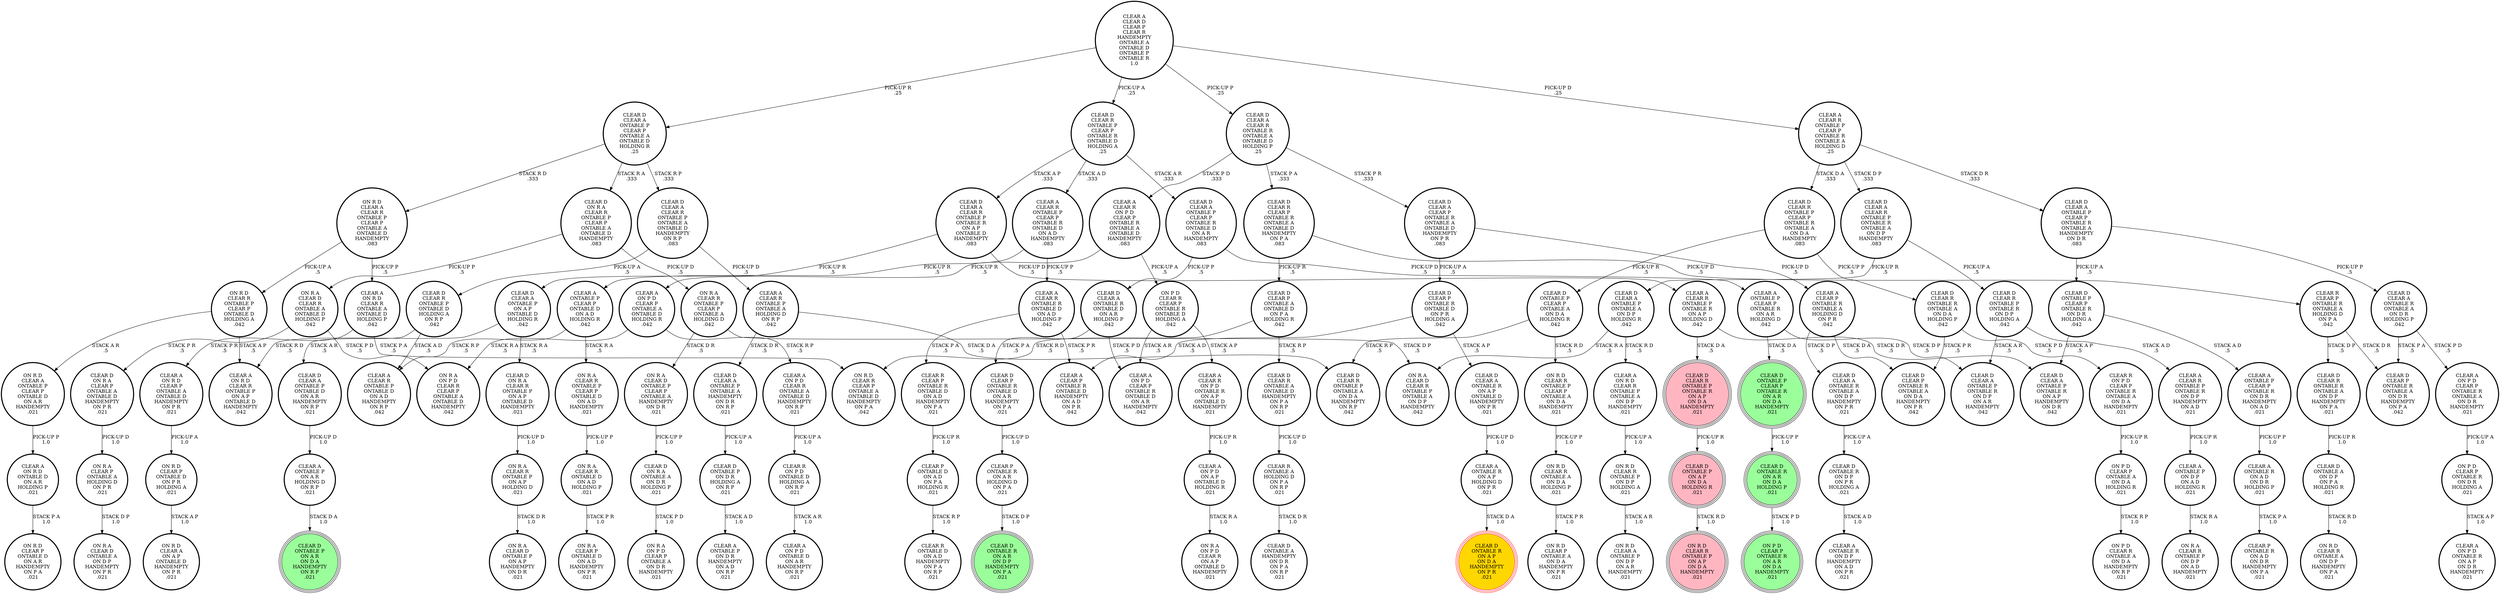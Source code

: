 digraph {
"CLEAR D\nCLEAR A\nCLEAR R\nONTABLE P\nONTABLE A\nONTABLE D\nHANDEMPTY\nON R P\n.083\n" -> "CLEAR D\nCLEAR R\nONTABLE P\nONTABLE D\nHOLDING A\nON R P\n.042\n"[label="PICK-UP A\n.5\n"];
"CLEAR D\nCLEAR A\nCLEAR R\nONTABLE P\nONTABLE A\nONTABLE D\nHANDEMPTY\nON R P\n.083\n" -> "CLEAR A\nCLEAR R\nONTABLE P\nONTABLE A\nHOLDING D\nON R P\n.042\n"[label="PICK-UP D\n.5\n"];
"CLEAR D\nON R A\nCLEAR R\nONTABLE P\nON A P\nONTABLE D\nHANDEMPTY\n.021\n" -> "ON R A\nCLEAR R\nONTABLE P\nON A P\nHOLDING D\n.021\n"[label="PICK-UP D\n1.0\n"];
"CLEAR D\nONTABLE P\nCLEAR P\nONTABLE R\nON A R\nON D A\nHANDEMPTY\n.021\n" -> "CLEAR D\nONTABLE R\nON A R\nON D A\nHOLDING P\n.021\n"[label="PICK-UP P\n1.0\n"];
"CLEAR D\nCLEAR A\nCLEAR R\nONTABLE P\nONTABLE R\nON A P\nONTABLE D\nHANDEMPTY\n.083\n" -> "CLEAR D\nCLEAR A\nONTABLE P\nON A P\nONTABLE D\nHOLDING R\n.042\n"[label="PICK-UP R\n.5\n"];
"CLEAR D\nCLEAR A\nCLEAR R\nONTABLE P\nONTABLE R\nON A P\nONTABLE D\nHANDEMPTY\n.083\n" -> "CLEAR A\nCLEAR R\nONTABLE P\nONTABLE R\nON A P\nHOLDING D\n.042\n"[label="PICK-UP D\n.5\n"];
"CLEAR A\nCLEAR R\nONTABLE P\nCLEAR P\nONTABLE R\nONTABLE A\nHOLDING D\n.25\n" -> "CLEAR D\nCLEAR A\nCLEAR R\nONTABLE P\nONTABLE R\nONTABLE A\nON D P\nHANDEMPTY\n.083\n"[label="STACK D P\n.333\n"];
"CLEAR A\nCLEAR R\nONTABLE P\nCLEAR P\nONTABLE R\nONTABLE A\nHOLDING D\n.25\n" -> "CLEAR D\nCLEAR R\nONTABLE P\nCLEAR P\nONTABLE R\nONTABLE A\nON D A\nHANDEMPTY\n.083\n"[label="STACK D A\n.333\n"];
"CLEAR A\nCLEAR R\nONTABLE P\nCLEAR P\nONTABLE R\nONTABLE A\nHOLDING D\n.25\n" -> "CLEAR D\nCLEAR A\nONTABLE P\nCLEAR P\nONTABLE R\nONTABLE A\nHANDEMPTY\nON D R\n.083\n"[label="STACK D R\n.333\n"];
"CLEAR A\nCLEAR R\nON P D\nCLEAR P\nONTABLE R\nONTABLE A\nONTABLE D\nHANDEMPTY\n.083\n" -> "ON P D\nCLEAR R\nCLEAR P\nONTABLE R\nONTABLE D\nHOLDING A\n.042\n"[label="PICK-UP A\n.5\n"];
"CLEAR A\nCLEAR R\nON P D\nCLEAR P\nONTABLE R\nONTABLE A\nONTABLE D\nHANDEMPTY\n.083\n" -> "CLEAR A\nON P D\nCLEAR P\nONTABLE A\nONTABLE D\nHOLDING R\n.042\n"[label="PICK-UP R\n.5\n"];
"ON R D\nCLEAR R\nONTABLE P\nCLEAR P\nONTABLE D\nHOLDING A\n.042\n" -> "CLEAR A\nON R D\nCLEAR R\nONTABLE P\nON A P\nONTABLE D\nHANDEMPTY\n.042\n"[label="STACK A P\n.5\n"];
"ON R D\nCLEAR R\nONTABLE P\nCLEAR P\nONTABLE D\nHOLDING A\n.042\n" -> "ON R D\nCLEAR A\nONTABLE P\nCLEAR P\nONTABLE D\nON A R\nHANDEMPTY\n.021\n"[label="STACK A R\n.5\n"];
"CLEAR A\nON R D\nCLEAR R\nONTABLE A\nONTABLE D\nHOLDING P\n.042\n" -> "ON R D\nCLEAR R\nCLEAR P\nONTABLE A\nONTABLE D\nHANDEMPTY\nON P A\n.042\n"[label="STACK P A\n.5\n"];
"CLEAR A\nON R D\nCLEAR R\nONTABLE A\nONTABLE D\nHOLDING P\n.042\n" -> "CLEAR A\nON R D\nCLEAR P\nONTABLE A\nONTABLE D\nHANDEMPTY\nON P R\n.021\n"[label="STACK P R\n.5\n"];
"CLEAR D\nONTABLE R\nON A R\nON D A\nHOLDING P\n.021\n" -> "ON P D\nCLEAR P\nONTABLE R\nON A R\nON D A\nHANDEMPTY\n.021\n"[label="STACK P D\n1.0\n"];
"CLEAR A\nONTABLE R\nON A P\nHOLDING D\nON P R\n.021\n" -> "CLEAR D\nONTABLE R\nON A P\nON D A\nHANDEMPTY\nON P R\n.021\n"[label="STACK D A\n1.0\n"];
"CLEAR D\nCLEAR R\nONTABLE P\nCLEAR P\nONTABLE R\nONTABLE D\nHOLDING A\n.25\n" -> "CLEAR D\nCLEAR A\nCLEAR R\nONTABLE P\nONTABLE R\nON A P\nONTABLE D\nHANDEMPTY\n.083\n"[label="STACK A P\n.333\n"];
"CLEAR D\nCLEAR R\nONTABLE P\nCLEAR P\nONTABLE R\nONTABLE D\nHOLDING A\n.25\n" -> "CLEAR D\nCLEAR A\nONTABLE P\nCLEAR P\nONTABLE R\nONTABLE D\nON A R\nHANDEMPTY\n.083\n"[label="STACK A R\n.333\n"];
"CLEAR D\nCLEAR R\nONTABLE P\nCLEAR P\nONTABLE R\nONTABLE D\nHOLDING A\n.25\n" -> "CLEAR A\nCLEAR R\nONTABLE P\nCLEAR P\nONTABLE R\nONTABLE D\nON A D\nHANDEMPTY\n.083\n"[label="STACK A D\n.333\n"];
"ON R A\nCLEAR R\nONTABLE D\nON A D\nHOLDING P\n.021\n" -> "ON R A\nCLEAR P\nONTABLE D\nON A D\nHANDEMPTY\nON P R\n.021\n"[label="STACK P R\n1.0\n"];
"ON R D\nCLEAR R\nONTABLE P\nON D P\nHOLDING A\n.021\n" -> "ON R D\nCLEAR A\nONTABLE P\nON D P\nON A R\nHANDEMPTY\n.021\n"[label="STACK A R\n1.0\n"];
"CLEAR R\nCLEAR P\nONTABLE R\nONTABLE A\nHOLDING D\nON P A\n.042\n" -> "CLEAR D\nCLEAR P\nONTABLE R\nONTABLE A\nON D R\nHANDEMPTY\nON P A\n.042\n"[label="STACK D R\n.5\n"];
"CLEAR R\nCLEAR P\nONTABLE R\nONTABLE A\nHOLDING D\nON P A\n.042\n" -> "CLEAR D\nCLEAR R\nONTABLE R\nONTABLE A\nON D P\nHANDEMPTY\nON P A\n.021\n"[label="STACK D P\n.5\n"];
"CLEAR D\nCLEAR P\nONTABLE R\nONTABLE D\nON A R\nHANDEMPTY\nON P A\n.021\n" -> "CLEAR P\nONTABLE R\nON A R\nHOLDING D\nON P A\n.021\n"[label="PICK-UP D\n1.0\n"];
"CLEAR A\nCLEAR P\nONTABLE R\nONTABLE A\nHOLDING D\nON P R\n.042\n" -> "CLEAR D\nCLEAR A\nONTABLE R\nONTABLE A\nON D P\nHANDEMPTY\nON P R\n.021\n"[label="STACK D P\n.5\n"];
"CLEAR A\nCLEAR P\nONTABLE R\nONTABLE A\nHOLDING D\nON P R\n.042\n" -> "CLEAR D\nCLEAR P\nONTABLE R\nONTABLE A\nON D A\nHANDEMPTY\nON P R\n.042\n"[label="STACK D A\n.5\n"];
"CLEAR A\nONTABLE P\nCLEAR P\nONTABLE D\nON A D\nHOLDING R\n.042\n" -> "CLEAR A\nCLEAR R\nONTABLE P\nONTABLE D\nON A D\nHANDEMPTY\nON R P\n.042\n"[label="STACK R P\n.5\n"];
"CLEAR A\nONTABLE P\nCLEAR P\nONTABLE D\nON A D\nHOLDING R\n.042\n" -> "ON R A\nCLEAR R\nONTABLE P\nCLEAR P\nONTABLE D\nON A D\nHANDEMPTY\n.021\n"[label="STACK R A\n.5\n"];
"CLEAR D\nONTABLE P\nCLEAR P\nONTABLE R\nON D R\nHOLDING A\n.042\n" -> "CLEAR A\nONTABLE P\nCLEAR P\nONTABLE R\nON D R\nHANDEMPTY\nON A D\n.021\n"[label="STACK A D\n.5\n"];
"CLEAR D\nONTABLE P\nCLEAR P\nONTABLE R\nON D R\nHOLDING A\n.042\n" -> "CLEAR D\nCLEAR A\nONTABLE P\nONTABLE R\nON A P\nHANDEMPTY\nON D R\n.042\n"[label="STACK A P\n.5\n"];
"CLEAR A\nCLEAR R\nON P D\nONTABLE R\nON A P\nONTABLE D\nHANDEMPTY\n.021\n" -> "CLEAR A\nON P D\nON A P\nONTABLE D\nHOLDING R\n.021\n"[label="PICK-UP R\n1.0\n"];
"CLEAR D\nCLEAR A\nONTABLE P\nONTABLE A\nON D P\nHOLDING R\n.042\n" -> "ON R A\nCLEAR D\nCLEAR R\nONTABLE P\nONTABLE A\nON D P\nHANDEMPTY\n.042\n"[label="STACK R A\n.5\n"];
"CLEAR D\nCLEAR A\nONTABLE P\nONTABLE A\nON D P\nHOLDING R\n.042\n" -> "CLEAR A\nON R D\nCLEAR R\nONTABLE P\nONTABLE A\nON D P\nHANDEMPTY\n.021\n"[label="STACK R D\n.5\n"];
"ON P D\nCLEAR P\nONTABLE R\nON D R\nHOLDING A\n.021\n" -> "CLEAR A\nON P D\nONTABLE R\nON A P\nON D R\nHANDEMPTY\n.021\n"[label="STACK A P\n1.0\n"];
"CLEAR D\nCLEAR A\nONTABLE P\nONTABLE D\nON A R\nHANDEMPTY\nON R P\n.021\n" -> "CLEAR A\nONTABLE P\nON A R\nHOLDING D\nON R P\n.021\n"[label="PICK-UP D\n1.0\n"];
"CLEAR A\nON R D\nONTABLE D\nON A R\nHOLDING P\n.021\n" -> "ON R D\nCLEAR P\nONTABLE D\nON A R\nHANDEMPTY\nON P A\n.021\n"[label="STACK P A\n1.0\n"];
"CLEAR D\nCLEAR R\nONTABLE R\nONTABLE A\nON D P\nHANDEMPTY\nON P A\n.021\n" -> "CLEAR D\nONTABLE A\nON D P\nON P A\nHOLDING R\n.021\n"[label="PICK-UP R\n1.0\n"];
"CLEAR R\nONTABLE A\nHOLDING D\nON P A\nON R P\n.021\n" -> "CLEAR D\nONTABLE A\nHANDEMPTY\nON D R\nON P A\nON R P\n.021\n"[label="STACK D R\n1.0\n"];
"CLEAR R\nON P D\nONTABLE D\nHOLDING A\nON R P\n.021\n" -> "CLEAR A\nON P D\nONTABLE D\nON A R\nHANDEMPTY\nON R P\n.021\n"[label="STACK A R\n1.0\n"];
"CLEAR D\nCLEAR A\nONTABLE R\nONTABLE D\nON A R\nHOLDING P\n.042\n" -> "CLEAR A\nON P D\nCLEAR P\nONTABLE R\nONTABLE D\nON A R\nHANDEMPTY\n.042\n"[label="STACK P D\n.5\n"];
"CLEAR D\nCLEAR A\nONTABLE R\nONTABLE D\nON A R\nHOLDING P\n.042\n" -> "CLEAR D\nCLEAR P\nONTABLE R\nONTABLE D\nON A R\nHANDEMPTY\nON P A\n.021\n"[label="STACK P A\n.5\n"];
"ON R A\nCLEAR R\nONTABLE P\nON A P\nHOLDING D\n.021\n" -> "ON R A\nCLEAR D\nONTABLE P\nON A P\nHANDEMPTY\nON D R\n.021\n"[label="STACK D R\n1.0\n"];
"ON R D\nCLEAR R\nONTABLE P\nCLEAR P\nONTABLE A\nON D A\nHANDEMPTY\n.021\n" -> "ON R D\nCLEAR R\nONTABLE A\nON D A\nHOLDING P\n.021\n"[label="PICK-UP P\n1.0\n"];
"CLEAR D\nCLEAR A\nCLEAR P\nONTABLE R\nONTABLE A\nONTABLE D\nHANDEMPTY\nON P R\n.083\n" -> "CLEAR D\nCLEAR P\nONTABLE R\nONTABLE D\nON P R\nHOLDING A\n.042\n"[label="PICK-UP A\n.5\n"];
"CLEAR D\nCLEAR A\nCLEAR P\nONTABLE R\nONTABLE A\nONTABLE D\nHANDEMPTY\nON P R\n.083\n" -> "CLEAR A\nCLEAR P\nONTABLE R\nONTABLE A\nHOLDING D\nON P R\n.042\n"[label="PICK-UP D\n.5\n"];
"ON R D\nCLEAR R\nONTABLE A\nON D A\nHOLDING P\n.021\n" -> "ON R D\nCLEAR P\nONTABLE A\nON D A\nHANDEMPTY\nON P R\n.021\n"[label="STACK P R\n1.0\n"];
"CLEAR D\nCLEAR P\nONTABLE A\nONTABLE D\nON P A\nHOLDING R\n.042\n" -> "ON R D\nCLEAR R\nCLEAR P\nONTABLE A\nONTABLE D\nHANDEMPTY\nON P A\n.042\n"[label="STACK R D\n.5\n"];
"CLEAR D\nCLEAR P\nONTABLE A\nONTABLE D\nON P A\nHOLDING R\n.042\n" -> "CLEAR D\nCLEAR R\nONTABLE A\nONTABLE D\nHANDEMPTY\nON P A\nON R P\n.021\n"[label="STACK R P\n.5\n"];
"CLEAR A\nONTABLE P\nCLEAR P\nONTABLE R\nON D R\nHANDEMPTY\nON A D\n.021\n" -> "CLEAR A\nONTABLE R\nON A D\nON D R\nHOLDING P\n.021\n"[label="PICK-UP P\n1.0\n"];
"CLEAR D\nCLEAR R\nONTABLE P\nCLEAR P\nONTABLE R\nONTABLE A\nON D A\nHANDEMPTY\n.083\n" -> "CLEAR D\nCLEAR R\nONTABLE R\nONTABLE A\nON D A\nHOLDING P\n.042\n"[label="PICK-UP P\n.5\n"];
"CLEAR D\nCLEAR R\nONTABLE P\nCLEAR P\nONTABLE R\nONTABLE A\nON D A\nHANDEMPTY\n.083\n" -> "CLEAR D\nONTABLE P\nCLEAR P\nONTABLE A\nON D A\nHOLDING R\n.042\n"[label="PICK-UP R\n.5\n"];
"CLEAR D\nON R A\nONTABLE A\nON D R\nHOLDING P\n.021\n" -> "ON R A\nON P D\nCLEAR P\nONTABLE A\nON D R\nHANDEMPTY\n.021\n"[label="STACK P D\n1.0\n"];
"CLEAR D\nON R A\nCLEAR P\nONTABLE A\nONTABLE D\nHANDEMPTY\nON P R\n.021\n" -> "ON R A\nCLEAR P\nONTABLE A\nHOLDING D\nON P R\n.021\n"[label="PICK-UP D\n1.0\n"];
"CLEAR A\nCLEAR R\nONTABLE P\nCLEAR P\nONTABLE R\nONTABLE D\nON A D\nHANDEMPTY\n.083\n" -> "CLEAR A\nCLEAR R\nONTABLE R\nONTABLE D\nON A D\nHOLDING P\n.042\n"[label="PICK-UP P\n.5\n"];
"CLEAR A\nCLEAR R\nONTABLE P\nCLEAR P\nONTABLE R\nONTABLE D\nON A D\nHANDEMPTY\n.083\n" -> "CLEAR A\nONTABLE P\nCLEAR P\nONTABLE D\nON A D\nHOLDING R\n.042\n"[label="PICK-UP R\n.5\n"];
"ON R A\nCLEAR D\nCLEAR R\nONTABLE A\nONTABLE D\nHOLDING P\n.042\n" -> "ON R A\nON P D\nCLEAR R\nCLEAR P\nONTABLE A\nONTABLE D\nHANDEMPTY\n.042\n"[label="STACK P D\n.5\n"];
"ON R A\nCLEAR D\nCLEAR R\nONTABLE A\nONTABLE D\nHOLDING P\n.042\n" -> "CLEAR D\nON R A\nCLEAR P\nONTABLE A\nONTABLE D\nHANDEMPTY\nON P R\n.021\n"[label="STACK P R\n.5\n"];
"CLEAR D\nCLEAR A\nONTABLE R\nON A P\nONTABLE D\nHANDEMPTY\nON P R\n.021\n" -> "CLEAR A\nONTABLE R\nON A P\nHOLDING D\nON P R\n.021\n"[label="PICK-UP D\n1.0\n"];
"CLEAR D\nONTABLE P\nCLEAR P\nONTABLE A\nON D A\nHOLDING R\n.042\n" -> "CLEAR D\nCLEAR R\nONTABLE P\nONTABLE A\nON D A\nHANDEMPTY\nON R P\n.042\n"[label="STACK R P\n.5\n"];
"CLEAR D\nONTABLE P\nCLEAR P\nONTABLE A\nON D A\nHOLDING R\n.042\n" -> "ON R D\nCLEAR R\nONTABLE P\nCLEAR P\nONTABLE A\nON D A\nHANDEMPTY\n.021\n"[label="STACK R D\n.5\n"];
"CLEAR D\nCLEAR A\nCLEAR R\nONTABLE R\nONTABLE A\nONTABLE D\nHOLDING P\n.25\n" -> "CLEAR D\nCLEAR R\nCLEAR P\nONTABLE R\nONTABLE A\nONTABLE D\nHANDEMPTY\nON P A\n.083\n"[label="STACK P A\n.333\n"];
"CLEAR D\nCLEAR A\nCLEAR R\nONTABLE R\nONTABLE A\nONTABLE D\nHOLDING P\n.25\n" -> "CLEAR D\nCLEAR A\nCLEAR P\nONTABLE R\nONTABLE A\nONTABLE D\nHANDEMPTY\nON P R\n.083\n"[label="STACK P R\n.333\n"];
"CLEAR D\nCLEAR A\nCLEAR R\nONTABLE R\nONTABLE A\nONTABLE D\nHOLDING P\n.25\n" -> "CLEAR A\nCLEAR R\nON P D\nCLEAR P\nONTABLE R\nONTABLE A\nONTABLE D\nHANDEMPTY\n.083\n"[label="STACK P D\n.333\n"];
"ON R A\nCLEAR R\nONTABLE P\nCLEAR P\nONTABLE A\nHOLDING D\n.042\n" -> "ON R A\nCLEAR D\nCLEAR R\nONTABLE P\nONTABLE A\nON D P\nHANDEMPTY\n.042\n"[label="STACK D P\n.5\n"];
"ON R A\nCLEAR R\nONTABLE P\nCLEAR P\nONTABLE A\nHOLDING D\n.042\n" -> "ON R A\nCLEAR D\nONTABLE P\nCLEAR P\nONTABLE A\nHANDEMPTY\nON D R\n.021\n"[label="STACK D R\n.5\n"];
"ON P D\nCLEAR R\nCLEAR P\nONTABLE R\nONTABLE D\nHOLDING A\n.042\n" -> "CLEAR A\nCLEAR R\nON P D\nONTABLE R\nON A P\nONTABLE D\nHANDEMPTY\n.021\n"[label="STACK A P\n.5\n"];
"ON P D\nCLEAR R\nCLEAR P\nONTABLE R\nONTABLE D\nHOLDING A\n.042\n" -> "CLEAR A\nON P D\nCLEAR P\nONTABLE R\nONTABLE D\nON A R\nHANDEMPTY\n.042\n"[label="STACK A R\n.5\n"];
"CLEAR R\nCLEAR P\nONTABLE R\nONTABLE D\nON A D\nHANDEMPTY\nON P A\n.021\n" -> "CLEAR P\nONTABLE D\nON A D\nON P A\nHOLDING R\n.021\n"[label="PICK-UP R\n1.0\n"];
"CLEAR A\nON P D\nCLEAR R\nONTABLE A\nONTABLE D\nHANDEMPTY\nON R P\n.021\n" -> "CLEAR R\nON P D\nONTABLE D\nHOLDING A\nON R P\n.021\n"[label="PICK-UP A\n1.0\n"];
"CLEAR D\nONTABLE R\nON D P\nON P R\nHOLDING A\n.021\n" -> "CLEAR A\nONTABLE R\nON D P\nHANDEMPTY\nON A D\nON P R\n.021\n"[label="STACK A D\n1.0\n"];
"CLEAR A\nON P D\nON A P\nONTABLE D\nHOLDING R\n.021\n" -> "ON R A\nON P D\nCLEAR R\nON A P\nONTABLE D\nHANDEMPTY\n.021\n"[label="STACK R A\n1.0\n"];
"CLEAR D\nCLEAR A\nCLEAR R\nONTABLE P\nONTABLE R\nONTABLE A\nON D P\nHANDEMPTY\n.083\n" -> "CLEAR D\nCLEAR A\nONTABLE P\nONTABLE A\nON D P\nHOLDING R\n.042\n"[label="PICK-UP R\n.5\n"];
"CLEAR D\nCLEAR A\nCLEAR R\nONTABLE P\nONTABLE R\nONTABLE A\nON D P\nHANDEMPTY\n.083\n" -> "CLEAR D\nCLEAR R\nONTABLE P\nONTABLE R\nON D P\nHOLDING A\n.042\n"[label="PICK-UP A\n.5\n"];
"ON R D\nCLEAR P\nONTABLE D\nON P R\nHOLDING A\n.021\n" -> "ON R D\nCLEAR A\nON A P\nONTABLE D\nHANDEMPTY\nON P R\n.021\n"[label="STACK A P\n1.0\n"];
"CLEAR P\nONTABLE R\nON A R\nHOLDING D\nON P A\n.021\n" -> "CLEAR D\nONTABLE R\nON A R\nON D P\nHANDEMPTY\nON P A\n.021\n"[label="STACK D P\n1.0\n"];
"CLEAR A\nONTABLE P\nON A R\nHOLDING D\nON R P\n.021\n" -> "CLEAR D\nONTABLE P\nON A R\nON D A\nHANDEMPTY\nON R P\n.021\n"[label="STACK D A\n1.0\n"];
"CLEAR A\nCLEAR R\nONTABLE R\nONTABLE D\nON A D\nHOLDING P\n.042\n" -> "CLEAR A\nCLEAR P\nONTABLE R\nONTABLE D\nHANDEMPTY\nON A D\nON P R\n.042\n"[label="STACK P R\n.5\n"];
"CLEAR A\nCLEAR R\nONTABLE R\nONTABLE D\nON A D\nHOLDING P\n.042\n" -> "CLEAR R\nCLEAR P\nONTABLE R\nONTABLE D\nON A D\nHANDEMPTY\nON P A\n.021\n"[label="STACK P A\n.5\n"];
"CLEAR D\nCLEAR A\nONTABLE P\nCLEAR P\nONTABLE R\nONTABLE A\nHANDEMPTY\nON D R\n.083\n" -> "CLEAR D\nCLEAR A\nONTABLE R\nONTABLE A\nON D R\nHOLDING P\n.042\n"[label="PICK-UP P\n.5\n"];
"CLEAR D\nCLEAR A\nONTABLE P\nCLEAR P\nONTABLE R\nONTABLE A\nHANDEMPTY\nON D R\n.083\n" -> "CLEAR D\nONTABLE P\nCLEAR P\nONTABLE R\nON D R\nHOLDING A\n.042\n"[label="PICK-UP A\n.5\n"];
"CLEAR D\nCLEAR R\nCLEAR P\nONTABLE R\nONTABLE A\nONTABLE D\nHANDEMPTY\nON P A\n.083\n" -> "CLEAR R\nCLEAR P\nONTABLE R\nONTABLE A\nHOLDING D\nON P A\n.042\n"[label="PICK-UP D\n.5\n"];
"CLEAR D\nCLEAR R\nCLEAR P\nONTABLE R\nONTABLE A\nONTABLE D\nHANDEMPTY\nON P A\n.083\n" -> "CLEAR D\nCLEAR P\nONTABLE A\nONTABLE D\nON P A\nHOLDING R\n.042\n"[label="PICK-UP R\n.5\n"];
"CLEAR D\nCLEAR R\nONTABLE P\nONTABLE D\nHOLDING A\nON R P\n.042\n" -> "CLEAR D\nCLEAR A\nONTABLE P\nONTABLE D\nON A R\nHANDEMPTY\nON R P\n.021\n"[label="STACK A R\n.5\n"];
"CLEAR D\nCLEAR R\nONTABLE P\nONTABLE D\nHOLDING A\nON R P\n.042\n" -> "CLEAR A\nCLEAR R\nONTABLE P\nONTABLE D\nON A D\nHANDEMPTY\nON R P\n.042\n"[label="STACK A D\n.5\n"];
"CLEAR A\nON R D\nCLEAR R\nONTABLE P\nONTABLE A\nON D P\nHANDEMPTY\n.021\n" -> "ON R D\nCLEAR R\nONTABLE P\nON D P\nHOLDING A\n.021\n"[label="PICK-UP A\n1.0\n"];
"CLEAR D\nCLEAR R\nONTABLE A\nONTABLE D\nHANDEMPTY\nON P A\nON R P\n.021\n" -> "CLEAR R\nONTABLE A\nHOLDING D\nON P A\nON R P\n.021\n"[label="PICK-UP D\n1.0\n"];
"CLEAR D\nCLEAR R\nONTABLE P\nONTABLE R\nON D P\nHOLDING A\n.042\n" -> "CLEAR A\nCLEAR R\nONTABLE P\nONTABLE R\nON D P\nHANDEMPTY\nON A D\n.021\n"[label="STACK A D\n.5\n"];
"CLEAR D\nCLEAR R\nONTABLE P\nONTABLE R\nON D P\nHOLDING A\n.042\n" -> "CLEAR D\nCLEAR A\nONTABLE P\nONTABLE R\nON D P\nON A R\nHANDEMPTY\n.042\n"[label="STACK A R\n.5\n"];
"CLEAR A\nCLEAR R\nONTABLE P\nONTABLE R\nON A P\nHOLDING D\n.042\n" -> "CLEAR D\nCLEAR A\nONTABLE P\nONTABLE R\nON A P\nHANDEMPTY\nON D R\n.042\n"[label="STACK D R\n.5\n"];
"CLEAR A\nCLEAR R\nONTABLE P\nONTABLE R\nON A P\nHOLDING D\n.042\n" -> "CLEAR D\nCLEAR R\nONTABLE P\nONTABLE R\nON A P\nON D A\nHANDEMPTY\n.021\n"[label="STACK D A\n.5\n"];
"CLEAR D\nCLEAR A\nONTABLE P\nCLEAR P\nONTABLE A\nONTABLE D\nHOLDING R\n.25\n" -> "CLEAR D\nON R A\nCLEAR R\nONTABLE P\nCLEAR P\nONTABLE A\nONTABLE D\nHANDEMPTY\n.083\n"[label="STACK R A\n.333\n"];
"CLEAR D\nCLEAR A\nONTABLE P\nCLEAR P\nONTABLE A\nONTABLE D\nHOLDING R\n.25\n" -> "ON R D\nCLEAR A\nCLEAR R\nONTABLE P\nCLEAR P\nONTABLE A\nONTABLE D\nHANDEMPTY\n.083\n"[label="STACK R D\n.333\n"];
"CLEAR D\nCLEAR A\nONTABLE P\nCLEAR P\nONTABLE A\nONTABLE D\nHOLDING R\n.25\n" -> "CLEAR D\nCLEAR A\nCLEAR R\nONTABLE P\nONTABLE A\nONTABLE D\nHANDEMPTY\nON R P\n.083\n"[label="STACK R P\n.333\n"];
"CLEAR A\nONTABLE P\nON D P\nON A D\nHOLDING R\n.021\n" -> "ON R A\nCLEAR R\nONTABLE P\nON D P\nON A D\nHANDEMPTY\n.021\n"[label="STACK R A\n1.0\n"];
"CLEAR A\nCLEAR R\nONTABLE P\nONTABLE A\nHOLDING D\nON R P\n.042\n" -> "CLEAR D\nCLEAR R\nONTABLE P\nONTABLE A\nON D A\nHANDEMPTY\nON R P\n.042\n"[label="STACK D A\n.5\n"];
"CLEAR A\nCLEAR R\nONTABLE P\nONTABLE A\nHOLDING D\nON R P\n.042\n" -> "CLEAR D\nCLEAR A\nONTABLE P\nONTABLE A\nHANDEMPTY\nON D R\nON R P\n.021\n"[label="STACK D R\n.5\n"];
"CLEAR D\nCLEAR R\nONTABLE R\nONTABLE A\nON D A\nHOLDING P\n.042\n" -> "CLEAR R\nON P D\nCLEAR P\nONTABLE R\nONTABLE A\nON D A\nHANDEMPTY\n.021\n"[label="STACK P D\n.5\n"];
"CLEAR D\nCLEAR R\nONTABLE R\nONTABLE A\nON D A\nHOLDING P\n.042\n" -> "CLEAR D\nCLEAR P\nONTABLE R\nONTABLE A\nON D A\nHANDEMPTY\nON P R\n.042\n"[label="STACK P R\n.5\n"];
"CLEAR A\nON P D\nCLEAR P\nONTABLE A\nONTABLE D\nHOLDING R\n.042\n" -> "CLEAR A\nON P D\nCLEAR R\nONTABLE A\nONTABLE D\nHANDEMPTY\nON R P\n.021\n"[label="STACK R P\n.5\n"];
"CLEAR A\nON P D\nCLEAR P\nONTABLE A\nONTABLE D\nHOLDING R\n.042\n" -> "ON R A\nON P D\nCLEAR R\nCLEAR P\nONTABLE A\nONTABLE D\nHANDEMPTY\n.042\n"[label="STACK R A\n.5\n"];
"CLEAR D\nCLEAR R\nONTABLE P\nONTABLE R\nON A P\nON D A\nHANDEMPTY\n.021\n" -> "CLEAR D\nONTABLE P\nON A P\nON D A\nHOLDING R\n.021\n"[label="PICK-UP R\n1.0\n"];
"CLEAR A\nON R D\nCLEAR P\nONTABLE A\nONTABLE D\nHANDEMPTY\nON P R\n.021\n" -> "ON R D\nCLEAR P\nONTABLE D\nON P R\nHOLDING A\n.021\n"[label="PICK-UP A\n1.0\n"];
"CLEAR D\nONTABLE P\nON A P\nON D A\nHOLDING R\n.021\n" -> "ON R D\nCLEAR R\nONTABLE P\nON A P\nON D A\nHANDEMPTY\n.021\n"[label="STACK R D\n1.0\n"];
"CLEAR D\nCLEAR A\nONTABLE P\nON A P\nONTABLE D\nHOLDING R\n.042\n" -> "CLEAR D\nON R A\nCLEAR R\nONTABLE P\nON A P\nONTABLE D\nHANDEMPTY\n.021\n"[label="STACK R A\n.5\n"];
"CLEAR D\nCLEAR A\nONTABLE P\nON A P\nONTABLE D\nHOLDING R\n.042\n" -> "CLEAR A\nON R D\nCLEAR R\nONTABLE P\nON A P\nONTABLE D\nHANDEMPTY\n.042\n"[label="STACK R D\n.5\n"];
"CLEAR D\nON R A\nCLEAR R\nONTABLE P\nCLEAR P\nONTABLE A\nONTABLE D\nHANDEMPTY\n.083\n" -> "ON R A\nCLEAR R\nONTABLE P\nCLEAR P\nONTABLE A\nHOLDING D\n.042\n"[label="PICK-UP D\n.5\n"];
"CLEAR D\nON R A\nCLEAR R\nONTABLE P\nCLEAR P\nONTABLE A\nONTABLE D\nHANDEMPTY\n.083\n" -> "ON R A\nCLEAR D\nCLEAR R\nONTABLE A\nONTABLE D\nHOLDING P\n.042\n"[label="PICK-UP P\n.5\n"];
"CLEAR P\nONTABLE D\nON A D\nON P A\nHOLDING R\n.021\n" -> "CLEAR R\nONTABLE D\nON A D\nHANDEMPTY\nON P A\nON R P\n.021\n"[label="STACK R P\n1.0\n"];
"ON P D\nCLEAR P\nONTABLE A\nON D A\nHOLDING R\n.021\n" -> "ON P D\nCLEAR R\nONTABLE A\nON D A\nHANDEMPTY\nON R P\n.021\n"[label="STACK R P\n1.0\n"];
"CLEAR D\nCLEAR P\nONTABLE R\nONTABLE D\nON P R\nHOLDING A\n.042\n" -> "CLEAR A\nCLEAR P\nONTABLE R\nONTABLE D\nHANDEMPTY\nON A D\nON P R\n.042\n"[label="STACK A D\n.5\n"];
"CLEAR D\nCLEAR P\nONTABLE R\nONTABLE D\nON P R\nHOLDING A\n.042\n" -> "CLEAR D\nCLEAR A\nONTABLE R\nON A P\nONTABLE D\nHANDEMPTY\nON P R\n.021\n"[label="STACK A P\n.5\n"];
"ON R A\nCLEAR P\nONTABLE A\nHOLDING D\nON P R\n.021\n" -> "ON R A\nCLEAR D\nONTABLE A\nON D P\nHANDEMPTY\nON P R\n.021\n"[label="STACK D P\n1.0\n"];
"CLEAR A\nONTABLE P\nCLEAR P\nONTABLE R\nON A R\nHOLDING D\n.042\n" -> "CLEAR D\nONTABLE P\nCLEAR P\nONTABLE R\nON A R\nON D A\nHANDEMPTY\n.021\n"[label="STACK D A\n.5\n"];
"CLEAR A\nONTABLE P\nCLEAR P\nONTABLE R\nON A R\nHOLDING D\n.042\n" -> "CLEAR D\nCLEAR A\nONTABLE P\nONTABLE R\nON D P\nON A R\nHANDEMPTY\n.042\n"[label="STACK D P\n.5\n"];
"CLEAR A\nCLEAR D\nCLEAR P\nCLEAR R\nHANDEMPTY\nONTABLE A\nONTABLE D\nONTABLE P\nONTABLE R\n1.0\n" -> "CLEAR D\nCLEAR R\nONTABLE P\nCLEAR P\nONTABLE R\nONTABLE D\nHOLDING A\n.25\n"[label="PICK-UP A\n.25\n"];
"CLEAR A\nCLEAR D\nCLEAR P\nCLEAR R\nHANDEMPTY\nONTABLE A\nONTABLE D\nONTABLE P\nONTABLE R\n1.0\n" -> "CLEAR D\nCLEAR A\nCLEAR R\nONTABLE R\nONTABLE A\nONTABLE D\nHOLDING P\n.25\n"[label="PICK-UP P\n.25\n"];
"CLEAR A\nCLEAR D\nCLEAR P\nCLEAR R\nHANDEMPTY\nONTABLE A\nONTABLE D\nONTABLE P\nONTABLE R\n1.0\n" -> "CLEAR D\nCLEAR A\nONTABLE P\nCLEAR P\nONTABLE A\nONTABLE D\nHOLDING R\n.25\n"[label="PICK-UP R\n.25\n"];
"CLEAR A\nCLEAR D\nCLEAR P\nCLEAR R\nHANDEMPTY\nONTABLE A\nONTABLE D\nONTABLE P\nONTABLE R\n1.0\n" -> "CLEAR A\nCLEAR R\nONTABLE P\nCLEAR P\nONTABLE R\nONTABLE A\nHOLDING D\n.25\n"[label="PICK-UP D\n.25\n"];
"CLEAR D\nCLEAR A\nONTABLE R\nONTABLE A\nON D P\nHANDEMPTY\nON P R\n.021\n" -> "CLEAR D\nONTABLE R\nON D P\nON P R\nHOLDING A\n.021\n"[label="PICK-UP A\n1.0\n"];
"CLEAR D\nONTABLE P\nON D R\nHOLDING A\nON R P\n.021\n" -> "CLEAR A\nONTABLE P\nON D R\nHANDEMPTY\nON A D\nON R P\n.021\n"[label="STACK A D\n1.0\n"];
"CLEAR D\nCLEAR A\nONTABLE P\nONTABLE A\nHANDEMPTY\nON D R\nON R P\n.021\n" -> "CLEAR D\nONTABLE P\nON D R\nHOLDING A\nON R P\n.021\n"[label="PICK-UP A\n1.0\n"];
"ON R D\nCLEAR A\nONTABLE P\nCLEAR P\nONTABLE D\nON A R\nHANDEMPTY\n.021\n" -> "CLEAR A\nON R D\nONTABLE D\nON A R\nHOLDING P\n.021\n"[label="PICK-UP P\n1.0\n"];
"CLEAR D\nCLEAR A\nONTABLE R\nONTABLE A\nON D R\nHOLDING P\n.042\n" -> "CLEAR A\nON P D\nCLEAR P\nONTABLE R\nONTABLE A\nON D R\nHANDEMPTY\n.021\n"[label="STACK P D\n.5\n"];
"CLEAR D\nCLEAR A\nONTABLE R\nONTABLE A\nON D R\nHOLDING P\n.042\n" -> "CLEAR D\nCLEAR P\nONTABLE R\nONTABLE A\nON D R\nHANDEMPTY\nON P A\n.042\n"[label="STACK P A\n.5\n"];
"CLEAR A\nON P D\nCLEAR P\nONTABLE R\nONTABLE A\nON D R\nHANDEMPTY\n.021\n" -> "ON P D\nCLEAR P\nONTABLE R\nON D R\nHOLDING A\n.021\n"[label="PICK-UP A\n1.0\n"];
"CLEAR D\nCLEAR A\nONTABLE P\nCLEAR P\nONTABLE R\nONTABLE D\nON A R\nHANDEMPTY\n.083\n" -> "CLEAR A\nONTABLE P\nCLEAR P\nONTABLE R\nON A R\nHOLDING D\n.042\n"[label="PICK-UP D\n.5\n"];
"CLEAR D\nCLEAR A\nONTABLE P\nCLEAR P\nONTABLE R\nONTABLE D\nON A R\nHANDEMPTY\n.083\n" -> "CLEAR D\nCLEAR A\nONTABLE R\nONTABLE D\nON A R\nHOLDING P\n.042\n"[label="PICK-UP P\n.5\n"];
"ON R D\nCLEAR A\nCLEAR R\nONTABLE P\nCLEAR P\nONTABLE A\nONTABLE D\nHANDEMPTY\n.083\n" -> "ON R D\nCLEAR R\nONTABLE P\nCLEAR P\nONTABLE D\nHOLDING A\n.042\n"[label="PICK-UP A\n.5\n"];
"ON R D\nCLEAR A\nCLEAR R\nONTABLE P\nCLEAR P\nONTABLE A\nONTABLE D\nHANDEMPTY\n.083\n" -> "CLEAR A\nON R D\nCLEAR R\nONTABLE A\nONTABLE D\nHOLDING P\n.042\n"[label="PICK-UP P\n.5\n"];
"ON R A\nCLEAR D\nONTABLE P\nCLEAR P\nONTABLE A\nHANDEMPTY\nON D R\n.021\n" -> "CLEAR D\nON R A\nONTABLE A\nON D R\nHOLDING P\n.021\n"[label="PICK-UP P\n1.0\n"];
"ON R A\nCLEAR R\nONTABLE P\nCLEAR P\nONTABLE D\nON A D\nHANDEMPTY\n.021\n" -> "ON R A\nCLEAR R\nONTABLE D\nON A D\nHOLDING P\n.021\n"[label="PICK-UP P\n1.0\n"];
"CLEAR D\nONTABLE A\nON D P\nON P A\nHOLDING R\n.021\n" -> "ON R D\nCLEAR R\nONTABLE A\nON D P\nHANDEMPTY\nON P A\n.021\n"[label="STACK R D\n1.0\n"];
"CLEAR A\nCLEAR R\nONTABLE P\nONTABLE R\nON D P\nHANDEMPTY\nON A D\n.021\n" -> "CLEAR A\nONTABLE P\nON D P\nON A D\nHOLDING R\n.021\n"[label="PICK-UP R\n1.0\n"];
"CLEAR R\nON P D\nCLEAR P\nONTABLE R\nONTABLE A\nON D A\nHANDEMPTY\n.021\n" -> "ON P D\nCLEAR P\nONTABLE A\nON D A\nHOLDING R\n.021\n"[label="PICK-UP R\n1.0\n"];
"CLEAR A\nONTABLE R\nON A D\nON D R\nHOLDING P\n.021\n" -> "CLEAR P\nONTABLE R\nON A D\nON D R\nHANDEMPTY\nON P A\n.021\n"[label="STACK P A\n1.0\n"];
"CLEAR D\nCLEAR P\nONTABLE R\nONTABLE A\nON D A\nHANDEMPTY\nON P R\n.042\n" [shape=circle, penwidth=3];
"CLEAR A\nON R D\nCLEAR R\nONTABLE P\nON A P\nONTABLE D\nHANDEMPTY\n.042\n" [shape=circle, penwidth=3];
"ON R A\nCLEAR D\nONTABLE P\nON A P\nHANDEMPTY\nON D R\n.021\n" [shape=circle, penwidth=3];
"ON R A\nCLEAR D\nONTABLE A\nON D P\nHANDEMPTY\nON P R\n.021\n" [shape=circle, penwidth=3];
"ON R D\nCLEAR R\nONTABLE A\nON D P\nHANDEMPTY\nON P A\n.021\n" [shape=circle, penwidth=3];
"ON R A\nON P D\nCLEAR P\nONTABLE A\nON D R\nHANDEMPTY\n.021\n" [shape=circle, penwidth=3];
"CLEAR D\nONTABLE P\nON A R\nON D A\nHANDEMPTY\nON R P\n.021\n" [shape=circle, style=filled, fillcolor=palegreen1, peripheries=3];
"ON R D\nCLEAR A\nONTABLE P\nON D P\nON A R\nHANDEMPTY\n.021\n" [shape=circle, penwidth=3];
"ON R A\nON P D\nCLEAR R\nCLEAR P\nONTABLE A\nONTABLE D\nHANDEMPTY\n.042\n" [shape=circle, penwidth=3];
"CLEAR P\nONTABLE R\nON A D\nON D R\nHANDEMPTY\nON P A\n.021\n" [shape=circle, penwidth=3];
"ON R A\nCLEAR D\nCLEAR R\nONTABLE P\nONTABLE A\nON D P\nHANDEMPTY\n.042\n" [shape=circle, penwidth=3];
"ON P D\nCLEAR R\nONTABLE A\nON D A\nHANDEMPTY\nON R P\n.021\n" [shape=circle, penwidth=3];
"ON R A\nCLEAR R\nONTABLE P\nON D P\nON A D\nHANDEMPTY\n.021\n" [shape=circle, penwidth=3];
"ON R D\nCLEAR P\nONTABLE D\nON A R\nHANDEMPTY\nON P A\n.021\n" [shape=circle, penwidth=3];
"CLEAR A\nON P D\nONTABLE R\nON A P\nON D R\nHANDEMPTY\n.021\n" [shape=circle, penwidth=3];
"CLEAR D\nCLEAR P\nONTABLE R\nONTABLE A\nON D R\nHANDEMPTY\nON P A\n.042\n" [shape=circle, penwidth=3];
"CLEAR D\nONTABLE R\nON A R\nON D P\nHANDEMPTY\nON P A\n.021\n" [shape=circle, style=filled, fillcolor=palegreen1, peripheries=3];
"CLEAR D\nCLEAR A\nONTABLE P\nONTABLE R\nON A P\nHANDEMPTY\nON D R\n.042\n" [shape=circle, penwidth=3];
"ON R D\nCLEAR P\nONTABLE A\nON D A\nHANDEMPTY\nON P R\n.021\n" [shape=circle, penwidth=3];
"CLEAR A\nON P D\nCLEAR P\nONTABLE R\nONTABLE D\nON A R\nHANDEMPTY\n.042\n" [shape=circle, penwidth=3];
"ON R A\nCLEAR P\nONTABLE D\nON A D\nHANDEMPTY\nON P R\n.021\n" [shape=circle, penwidth=3];
"CLEAR D\nONTABLE R\nON A P\nON D A\nHANDEMPTY\nON P R\n.021\n" [shape=circle, style=filled color=red, fillcolor=gold, peripheries=3];
"CLEAR A\nCLEAR P\nONTABLE R\nONTABLE D\nHANDEMPTY\nON A D\nON P R\n.042\n" [shape=circle, penwidth=3];
"ON R D\nCLEAR R\nCLEAR P\nONTABLE A\nONTABLE D\nHANDEMPTY\nON P A\n.042\n" [shape=circle, penwidth=3];
"CLEAR D\nCLEAR R\nONTABLE P\nONTABLE A\nON D A\nHANDEMPTY\nON R P\n.042\n" [shape=circle, penwidth=3];
"CLEAR A\nONTABLE P\nON D R\nHANDEMPTY\nON A D\nON R P\n.021\n" [shape=circle, penwidth=3];
"CLEAR D\nCLEAR A\nONTABLE P\nONTABLE R\nON D P\nON A R\nHANDEMPTY\n.042\n" [shape=circle, penwidth=3];
"CLEAR A\nON P D\nONTABLE D\nON A R\nHANDEMPTY\nON R P\n.021\n" [shape=circle, penwidth=3];
"ON R A\nON P D\nCLEAR R\nON A P\nONTABLE D\nHANDEMPTY\n.021\n" [shape=circle, penwidth=3];
"CLEAR A\nONTABLE R\nON D P\nHANDEMPTY\nON A D\nON P R\n.021\n" [shape=circle, penwidth=3];
"ON P D\nCLEAR P\nONTABLE R\nON A R\nON D A\nHANDEMPTY\n.021\n" [shape=circle, style=filled, fillcolor=palegreen1, peripheries=3];
"CLEAR R\nONTABLE D\nON A D\nHANDEMPTY\nON P A\nON R P\n.021\n" [shape=circle, penwidth=3];
"ON R D\nCLEAR A\nON A P\nONTABLE D\nHANDEMPTY\nON P R\n.021\n" [shape=circle, penwidth=3];
"ON R D\nCLEAR R\nONTABLE P\nON A P\nON D A\nHANDEMPTY\n.021\n" [shape=circle, style=filled, fillcolor=lightpink, peripheries=3];
"CLEAR D\nONTABLE A\nHANDEMPTY\nON D R\nON P A\nON R P\n.021\n" [shape=circle, penwidth=3];
"CLEAR A\nCLEAR R\nONTABLE P\nONTABLE D\nON A D\nHANDEMPTY\nON R P\n.042\n" [shape=circle, penwidth=3];
"CLEAR D\nONTABLE R\nON A R\nON D A\nHOLDING P\n.021\n" [shape=circle, style=filled, fillcolor=palegreen1, peripheries=3];
"CLEAR D\nCLEAR A\nONTABLE P\nCLEAR P\nONTABLE A\nONTABLE D\nHOLDING R\n.25\n" [shape=circle, penwidth=3];
"CLEAR D\nONTABLE P\nON A P\nON D A\nHOLDING R\n.021\n" [shape=circle, style=filled, fillcolor=lightpink, peripheries=3];
"ON P D\nCLEAR P\nONTABLE A\nON D A\nHOLDING R\n.021\n" [shape=circle, penwidth=3];
"CLEAR A\nCLEAR R\nON P D\nCLEAR P\nONTABLE R\nONTABLE A\nONTABLE D\nHANDEMPTY\n.083\n" [shape=circle, penwidth=3];
"CLEAR D\nCLEAR P\nONTABLE R\nONTABLE A\nON D A\nHANDEMPTY\nON P R\n.042\n" [shape=circle, penwidth=3];
"CLEAR D\nONTABLE P\nCLEAR P\nONTABLE R\nON A R\nON D A\nHANDEMPTY\n.021\n" [shape=circle, style=filled, fillcolor=palegreen1, peripheries=3];
"CLEAR D\nCLEAR A\nONTABLE R\nONTABLE A\nON D P\nHANDEMPTY\nON P R\n.021\n" [shape=circle, penwidth=3];
"CLEAR A\nON R D\nCLEAR R\nONTABLE P\nON A P\nONTABLE D\nHANDEMPTY\n.042\n" [shape=circle, penwidth=3];
"ON R A\nCLEAR D\nONTABLE P\nON A P\nHANDEMPTY\nON D R\n.021\n" [shape=circle, penwidth=3];
"CLEAR D\nON R A\nCLEAR R\nONTABLE P\nON A P\nONTABLE D\nHANDEMPTY\n.021\n" [shape=circle, penwidth=3];
"ON R A\nCLEAR D\nONTABLE A\nON D P\nHANDEMPTY\nON P R\n.021\n" [shape=circle, penwidth=3];
"ON R A\nCLEAR R\nONTABLE D\nON A D\nHOLDING P\n.021\n" [shape=circle, penwidth=3];
"CLEAR D\nCLEAR R\nONTABLE P\nONTABLE R\nON D P\nHOLDING A\n.042\n" [shape=circle, penwidth=3];
"ON R D\nCLEAR R\nONTABLE A\nON D P\nHANDEMPTY\nON P A\n.021\n" [shape=circle, penwidth=3];
"CLEAR D\nONTABLE P\nCLEAR P\nONTABLE R\nON D R\nHOLDING A\n.042\n" [shape=circle, penwidth=3];
"ON R A\nON P D\nCLEAR P\nONTABLE A\nON D R\nHANDEMPTY\n.021\n" [shape=circle, penwidth=3];
"CLEAR A\nON P D\nON A P\nONTABLE D\nHOLDING R\n.021\n" [shape=circle, penwidth=3];
"ON R D\nCLEAR R\nONTABLE P\nCLEAR P\nONTABLE D\nHOLDING A\n.042\n" [shape=circle, penwidth=3];
"CLEAR D\nCLEAR A\nONTABLE P\nONTABLE A\nHANDEMPTY\nON D R\nON R P\n.021\n" [shape=circle, penwidth=3];
"CLEAR D\nCLEAR A\nCLEAR R\nONTABLE P\nONTABLE R\nON A P\nONTABLE D\nHANDEMPTY\n.083\n" [shape=circle, penwidth=3];
"CLEAR A\nONTABLE P\nCLEAR P\nONTABLE R\nON D R\nHANDEMPTY\nON A D\n.021\n" [shape=circle, penwidth=3];
"ON R A\nCLEAR R\nONTABLE P\nON A P\nHOLDING D\n.021\n" [shape=circle, penwidth=3];
"CLEAR P\nONTABLE D\nON A D\nON P A\nHOLDING R\n.021\n" [shape=circle, penwidth=3];
"CLEAR D\nCLEAR A\nONTABLE P\nONTABLE D\nON A R\nHANDEMPTY\nON R P\n.021\n" [shape=circle, penwidth=3];
"CLEAR D\nCLEAR A\nONTABLE P\nCLEAR P\nONTABLE R\nONTABLE A\nHANDEMPTY\nON D R\n.083\n" [shape=circle, penwidth=3];
"CLEAR D\nCLEAR A\nCLEAR P\nONTABLE R\nONTABLE A\nONTABLE D\nHANDEMPTY\nON P R\n.083\n" [shape=circle, penwidth=3];
"ON R D\nCLEAR P\nONTABLE D\nON P R\nHOLDING A\n.021\n" [shape=circle, penwidth=3];
"CLEAR D\nONTABLE P\nON A R\nON D A\nHANDEMPTY\nON R P\n.021\n" [shape=circle, style=filled, fillcolor=palegreen1, peripheries=3];
"CLEAR R\nON P D\nONTABLE D\nHOLDING A\nON R P\n.021\n" [shape=circle, penwidth=3];
"ON R D\nCLEAR A\nONTABLE P\nON D P\nON A R\nHANDEMPTY\n.021\n" [shape=circle, penwidth=3];
"CLEAR A\nONTABLE P\nON A R\nHOLDING D\nON R P\n.021\n" [shape=circle, penwidth=3];
"CLEAR A\nONTABLE P\nCLEAR P\nONTABLE D\nON A D\nHOLDING R\n.042\n" [shape=circle, penwidth=3];
"ON R A\nON P D\nCLEAR R\nCLEAR P\nONTABLE A\nONTABLE D\nHANDEMPTY\n.042\n" [shape=circle, penwidth=3];
"CLEAR D\nCLEAR A\nONTABLE P\nON A P\nONTABLE D\nHOLDING R\n.042\n" [shape=circle, penwidth=3];
"ON R A\nCLEAR D\nONTABLE P\nCLEAR P\nONTABLE A\nHANDEMPTY\nON D R\n.021\n" [shape=circle, penwidth=3];
"CLEAR P\nONTABLE R\nON A D\nON D R\nHANDEMPTY\nON P A\n.021\n" [shape=circle, penwidth=3];
"ON P D\nCLEAR R\nCLEAR P\nONTABLE R\nONTABLE D\nHOLDING A\n.042\n" [shape=circle, penwidth=3];
"CLEAR A\nCLEAR R\nONTABLE P\nONTABLE R\nON A P\nHOLDING D\n.042\n" [shape=circle, penwidth=3];
"CLEAR D\nCLEAR A\nONTABLE R\nONTABLE D\nON A R\nHOLDING P\n.042\n" [shape=circle, penwidth=3];
"CLEAR D\nCLEAR R\nONTABLE P\nONTABLE D\nHOLDING A\nON R P\n.042\n" [shape=circle, penwidth=3];
"CLEAR A\nON R D\nCLEAR R\nONTABLE P\nONTABLE A\nON D P\nHANDEMPTY\n.021\n" [shape=circle, penwidth=3];
"ON R A\nCLEAR D\nCLEAR R\nONTABLE P\nONTABLE A\nON D P\nHANDEMPTY\n.042\n" [shape=circle, penwidth=3];
"ON P D\nCLEAR R\nONTABLE A\nON D A\nHANDEMPTY\nON R P\n.021\n" [shape=circle, penwidth=3];
"ON R D\nCLEAR R\nONTABLE A\nON D A\nHOLDING P\n.021\n" [shape=circle, penwidth=3];
"CLEAR D\nON R A\nONTABLE A\nON D R\nHOLDING P\n.021\n" [shape=circle, penwidth=3];
"CLEAR A\nON P D\nCLEAR P\nONTABLE A\nONTABLE D\nHOLDING R\n.042\n" [shape=circle, penwidth=3];
"ON R A\nCLEAR R\nONTABLE P\nON D P\nON A D\nHANDEMPTY\n.021\n" [shape=circle, penwidth=3];
"CLEAR A\nON P D\nCLEAR R\nONTABLE A\nONTABLE D\nHANDEMPTY\nON R P\n.021\n" [shape=circle, penwidth=3];
"CLEAR D\nCLEAR A\nONTABLE R\nONTABLE A\nON D R\nHOLDING P\n.042\n" [shape=circle, penwidth=3];
"ON R D\nCLEAR P\nONTABLE D\nON A R\nHANDEMPTY\nON P A\n.021\n" [shape=circle, penwidth=3];
"CLEAR D\nON R A\nCLEAR R\nONTABLE P\nCLEAR P\nONTABLE A\nONTABLE D\nHANDEMPTY\n.083\n" [shape=circle, penwidth=3];
"CLEAR A\nON P D\nONTABLE R\nON A P\nON D R\nHANDEMPTY\n.021\n" [shape=circle, penwidth=3];
"CLEAR D\nCLEAR P\nONTABLE R\nONTABLE A\nON D R\nHANDEMPTY\nON P A\n.042\n" [shape=circle, penwidth=3];
"CLEAR A\nCLEAR R\nON P D\nONTABLE R\nON A P\nONTABLE D\nHANDEMPTY\n.021\n" [shape=circle, penwidth=3];
"CLEAR D\nONTABLE R\nON A R\nON D P\nHANDEMPTY\nON P A\n.021\n" [shape=circle, style=filled, fillcolor=palegreen1, peripheries=3];
"CLEAR D\nCLEAR A\nONTABLE P\nONTABLE A\nON D P\nHOLDING R\n.042\n" [shape=circle, penwidth=3];
"CLEAR D\nCLEAR A\nCLEAR R\nONTABLE P\nONTABLE A\nONTABLE D\nHANDEMPTY\nON R P\n.083\n" [shape=circle, penwidth=3];
"CLEAR A\nON P D\nCLEAR P\nONTABLE R\nONTABLE A\nON D R\nHANDEMPTY\n.021\n" [shape=circle, penwidth=3];
"CLEAR D\nCLEAR A\nONTABLE P\nONTABLE R\nON A P\nHANDEMPTY\nON D R\n.042\n" [shape=circle, penwidth=3];
"CLEAR D\nCLEAR P\nONTABLE R\nONTABLE D\nON A R\nHANDEMPTY\nON P A\n.021\n" [shape=circle, penwidth=3];
"CLEAR D\nCLEAR R\nONTABLE R\nONTABLE A\nON D P\nHANDEMPTY\nON P A\n.021\n" [shape=circle, penwidth=3];
"ON R D\nCLEAR P\nONTABLE A\nON D A\nHANDEMPTY\nON P R\n.021\n" [shape=circle, penwidth=3];
"CLEAR D\nONTABLE P\nCLEAR P\nONTABLE A\nON D A\nHOLDING R\n.042\n" [shape=circle, penwidth=3];
"CLEAR A\nON P D\nCLEAR P\nONTABLE R\nONTABLE D\nON A R\nHANDEMPTY\n.042\n" [shape=circle, penwidth=3];
"CLEAR A\nCLEAR R\nONTABLE P\nONTABLE R\nON D P\nHANDEMPTY\nON A D\n.021\n" [shape=circle, penwidth=3];
"CLEAR D\nONTABLE P\nON D R\nHOLDING A\nON R P\n.021\n" [shape=circle, penwidth=3];
"ON R A\nCLEAR P\nONTABLE D\nON A D\nHANDEMPTY\nON P R\n.021\n" [shape=circle, penwidth=3];
"CLEAR D\nONTABLE R\nON A P\nON D A\nHANDEMPTY\nON P R\n.021\n" [shape=circle, style=filled color=red, fillcolor=gold, peripheries=3];
"CLEAR D\nCLEAR A\nONTABLE P\nCLEAR P\nONTABLE R\nONTABLE D\nON A R\nHANDEMPTY\n.083\n" [shape=circle, penwidth=3];
"CLEAR A\nON R D\nCLEAR P\nONTABLE A\nONTABLE D\nHANDEMPTY\nON P R\n.021\n" [shape=circle, penwidth=3];
"CLEAR D\nCLEAR R\nONTABLE P\nONTABLE R\nON A P\nON D A\nHANDEMPTY\n.021\n" [shape=circle, style=filled, fillcolor=lightpink, peripheries=3];
"ON R A\nCLEAR P\nONTABLE A\nHOLDING D\nON P R\n.021\n" [shape=circle, penwidth=3];
"CLEAR D\nCLEAR A\nCLEAR R\nONTABLE R\nONTABLE A\nONTABLE D\nHOLDING P\n.25\n" [shape=circle, penwidth=3];
"CLEAR A\nON R D\nONTABLE D\nON A R\nHOLDING P\n.021\n" [shape=circle, penwidth=3];
"CLEAR D\nONTABLE R\nON D P\nON P R\nHOLDING A\n.021\n" [shape=circle, penwidth=3];
"ON R D\nCLEAR A\nONTABLE P\nCLEAR P\nONTABLE D\nON A R\nHANDEMPTY\n.021\n" [shape=circle, penwidth=3];
"CLEAR D\nCLEAR R\nONTABLE A\nONTABLE D\nHANDEMPTY\nON P A\nON R P\n.021\n" [shape=circle, penwidth=3];
"CLEAR D\nCLEAR R\nONTABLE P\nCLEAR P\nONTABLE R\nONTABLE D\nHOLDING A\n.25\n" [shape=circle, penwidth=3];
"CLEAR D\nON R A\nCLEAR P\nONTABLE A\nONTABLE D\nHANDEMPTY\nON P R\n.021\n" [shape=circle, penwidth=3];
"ON R D\nCLEAR R\nONTABLE P\nCLEAR P\nONTABLE A\nON D A\nHANDEMPTY\n.021\n" [shape=circle, penwidth=3];
"CLEAR D\nCLEAR A\nCLEAR R\nONTABLE P\nONTABLE R\nONTABLE A\nON D P\nHANDEMPTY\n.083\n" [shape=circle, penwidth=3];
"CLEAR A\nONTABLE P\nCLEAR P\nONTABLE R\nON A R\nHOLDING D\n.042\n" [shape=circle, penwidth=3];
"CLEAR A\nCLEAR P\nONTABLE R\nONTABLE A\nHOLDING D\nON P R\n.042\n" [shape=circle, penwidth=3];
"CLEAR A\nCLEAR P\nONTABLE R\nONTABLE D\nHANDEMPTY\nON A D\nON P R\n.042\n" [shape=circle, penwidth=3];
"ON R D\nCLEAR R\nCLEAR P\nONTABLE A\nONTABLE D\nHANDEMPTY\nON P A\n.042\n" [shape=circle, penwidth=3];
"CLEAR D\nCLEAR R\nONTABLE P\nONTABLE A\nON D A\nHANDEMPTY\nON R P\n.042\n" [shape=circle, penwidth=3];
"CLEAR A\nCLEAR D\nCLEAR P\nCLEAR R\nHANDEMPTY\nONTABLE A\nONTABLE D\nONTABLE P\nONTABLE R\n1.0\n" [shape=circle, penwidth=3];
"CLEAR A\nONTABLE P\nON D R\nHANDEMPTY\nON A D\nON R P\n.021\n" [shape=circle, penwidth=3];
"CLEAR D\nCLEAR A\nONTABLE P\nONTABLE R\nON D P\nON A R\nHANDEMPTY\n.042\n" [shape=circle, penwidth=3];
"CLEAR D\nCLEAR P\nONTABLE A\nONTABLE D\nON P A\nHOLDING R\n.042\n" [shape=circle, penwidth=3];
"CLEAR A\nON P D\nONTABLE D\nON A R\nHANDEMPTY\nON R P\n.021\n" [shape=circle, penwidth=3];
"CLEAR D\nCLEAR P\nONTABLE R\nONTABLE D\nON P R\nHOLDING A\n.042\n" [shape=circle, penwidth=3];
"CLEAR D\nCLEAR R\nCLEAR P\nONTABLE R\nONTABLE A\nONTABLE D\nHANDEMPTY\nON P A\n.083\n" [shape=circle, penwidth=3];
"CLEAR A\nCLEAR R\nONTABLE P\nCLEAR P\nONTABLE R\nONTABLE D\nON A D\nHANDEMPTY\n.083\n" [shape=circle, penwidth=3];
"CLEAR D\nCLEAR R\nONTABLE P\nCLEAR P\nONTABLE R\nONTABLE A\nON D A\nHANDEMPTY\n.083\n" [shape=circle, penwidth=3];
"ON R A\nON P D\nCLEAR R\nON A P\nONTABLE D\nHANDEMPTY\n.021\n" [shape=circle, penwidth=3];
"ON P D\nCLEAR P\nONTABLE R\nON D R\nHOLDING A\n.021\n" [shape=circle, penwidth=3];
"CLEAR A\nONTABLE R\nON D P\nHANDEMPTY\nON A D\nON P R\n.021\n" [shape=circle, penwidth=3];
"ON R A\nCLEAR R\nONTABLE P\nCLEAR P\nONTABLE D\nON A D\nHANDEMPTY\n.021\n" [shape=circle, penwidth=3];
"CLEAR D\nONTABLE A\nON D P\nON P A\nHOLDING R\n.021\n" [shape=circle, penwidth=3];
"CLEAR A\nONTABLE P\nON D P\nON A D\nHOLDING R\n.021\n" [shape=circle, penwidth=3];
"CLEAR R\nON P D\nCLEAR P\nONTABLE R\nONTABLE A\nON D A\nHANDEMPTY\n.021\n" [shape=circle, penwidth=3];
"CLEAR R\nONTABLE A\nHOLDING D\nON P A\nON R P\n.021\n" [shape=circle, penwidth=3];
"ON R D\nCLEAR A\nCLEAR R\nONTABLE P\nCLEAR P\nONTABLE A\nONTABLE D\nHANDEMPTY\n.083\n" [shape=circle, penwidth=3];
"CLEAR A\nCLEAR R\nONTABLE R\nONTABLE D\nON A D\nHOLDING P\n.042\n" [shape=circle, penwidth=3];
"ON R A\nCLEAR R\nONTABLE P\nCLEAR P\nONTABLE A\nHOLDING D\n.042\n" [shape=circle, penwidth=3];
"CLEAR P\nONTABLE R\nON A R\nHOLDING D\nON P A\n.021\n" [shape=circle, penwidth=3];
"CLEAR A\nON R D\nCLEAR R\nONTABLE A\nONTABLE D\nHOLDING P\n.042\n" [shape=circle, penwidth=3];
"CLEAR D\nCLEAR A\nONTABLE R\nON A P\nONTABLE D\nHANDEMPTY\nON P R\n.021\n" [shape=circle, penwidth=3];
"CLEAR A\nONTABLE R\nON A P\nHOLDING D\nON P R\n.021\n" [shape=circle, penwidth=3];
"ON P D\nCLEAR P\nONTABLE R\nON A R\nON D A\nHANDEMPTY\n.021\n" [shape=circle, style=filled, fillcolor=palegreen1, peripheries=3];
"CLEAR R\nONTABLE D\nON A D\nHANDEMPTY\nON P A\nON R P\n.021\n" [shape=circle, penwidth=3];
"CLEAR R\nCLEAR P\nONTABLE R\nONTABLE D\nON A D\nHANDEMPTY\nON P A\n.021\n" [shape=circle, penwidth=3];
"ON R D\nCLEAR A\nON A P\nONTABLE D\nHANDEMPTY\nON P R\n.021\n" [shape=circle, penwidth=3];
"ON R D\nCLEAR R\nONTABLE P\nON D P\nHOLDING A\n.021\n" [shape=circle, penwidth=3];
"ON R A\nCLEAR D\nCLEAR R\nONTABLE A\nONTABLE D\nHOLDING P\n.042\n" [shape=circle, penwidth=3];
"CLEAR A\nONTABLE R\nON A D\nON D R\nHOLDING P\n.021\n" [shape=circle, penwidth=3];
"CLEAR A\nCLEAR R\nONTABLE P\nCLEAR P\nONTABLE R\nONTABLE A\nHOLDING D\n.25\n" [shape=circle, penwidth=3];
"ON R D\nCLEAR R\nONTABLE P\nON A P\nON D A\nHANDEMPTY\n.021\n" [shape=circle, style=filled, fillcolor=lightpink, peripheries=3];
"CLEAR D\nONTABLE A\nHANDEMPTY\nON D R\nON P A\nON R P\n.021\n" [shape=circle, penwidth=3];
"CLEAR R\nCLEAR P\nONTABLE R\nONTABLE A\nHOLDING D\nON P A\n.042\n" [shape=circle, penwidth=3];
"CLEAR A\nCLEAR R\nONTABLE P\nONTABLE D\nON A D\nHANDEMPTY\nON R P\n.042\n" [shape=circle, penwidth=3];
"CLEAR A\nCLEAR R\nONTABLE P\nONTABLE A\nHOLDING D\nON R P\n.042\n" [shape=circle, penwidth=3];
"CLEAR D\nCLEAR R\nONTABLE R\nONTABLE A\nON D A\nHOLDING P\n.042\n" [shape=circle, penwidth=3];
}
